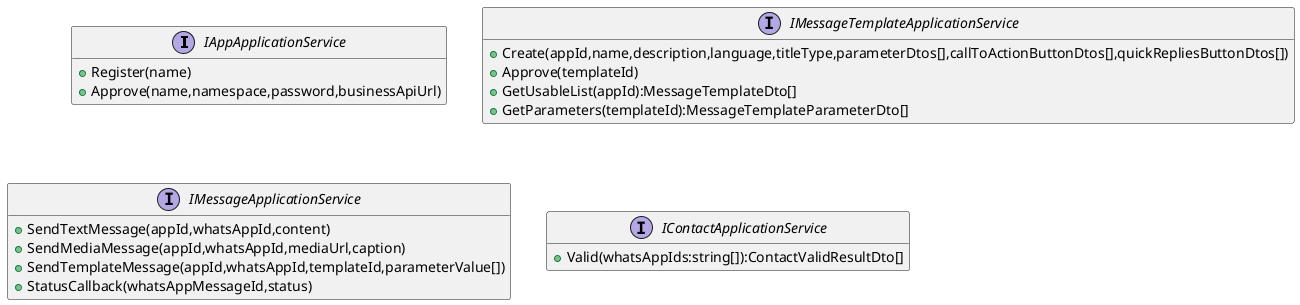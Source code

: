 @startuml

hide empty member
interface IAppApplicationService
{
    +Register(name)
    +Approve(name,namespace,password,businessApiUrl)
}

interface IMessageTemplateApplicationService
{
    +Create(appId,name,description,language,titleType,parameterDtos[],callToActionButtonDtos[],quickRepliesButtonDtos[])
    +Approve(templateId)
    +GetUsableList(appId):MessageTemplateDto[]
    +GetParameters(templateId):MessageTemplateParameterDto[]
}

interface IMessageApplicationService
{
    +SendTextMessage(appId,whatsAppId,content)
    +SendMediaMessage(appId,whatsAppId,mediaUrl,caption)
    +SendTemplateMessage(appId,whatsAppId,templateId,parameterValue[])
    +StatusCallback(whatsAppMessageId,status)
}

interface IContactApplicationService
{ 
    +Valid(whatsAppIds:string[]):ContactValidResultDto[]
}





@enduml